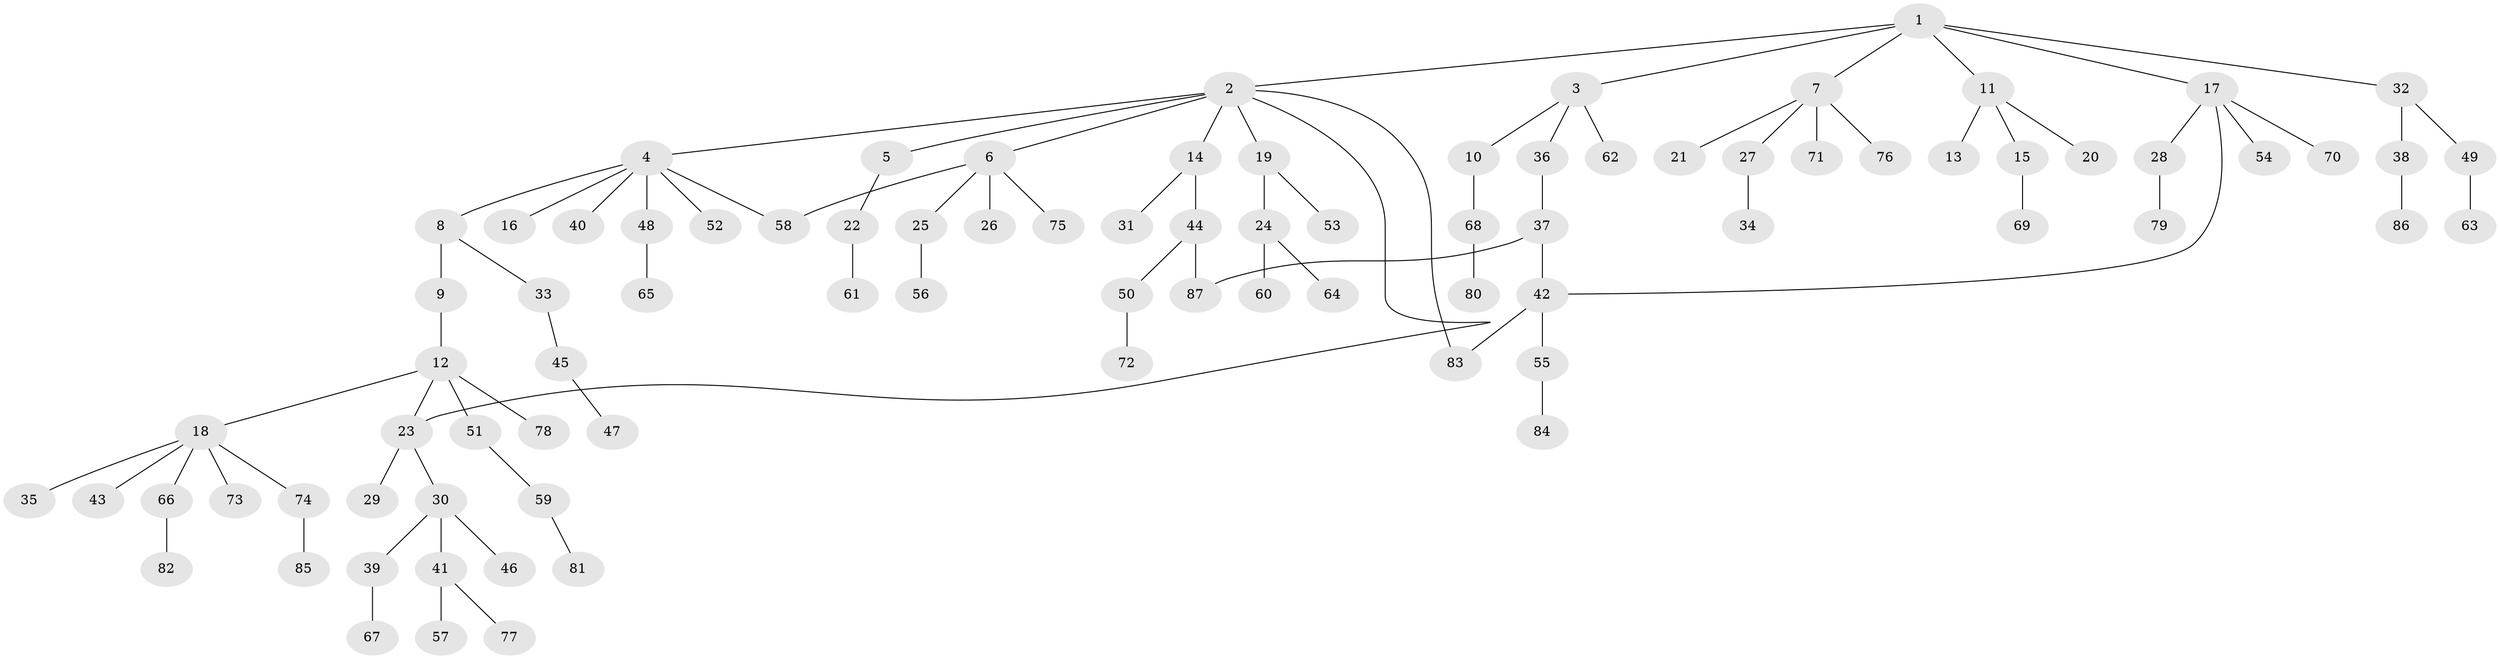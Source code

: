 // Generated by graph-tools (version 1.1) at 2025/25/03/09/25 03:25:29]
// undirected, 87 vertices, 91 edges
graph export_dot {
graph [start="1"]
  node [color=gray90,style=filled];
  1;
  2;
  3;
  4;
  5;
  6;
  7;
  8;
  9;
  10;
  11;
  12;
  13;
  14;
  15;
  16;
  17;
  18;
  19;
  20;
  21;
  22;
  23;
  24;
  25;
  26;
  27;
  28;
  29;
  30;
  31;
  32;
  33;
  34;
  35;
  36;
  37;
  38;
  39;
  40;
  41;
  42;
  43;
  44;
  45;
  46;
  47;
  48;
  49;
  50;
  51;
  52;
  53;
  54;
  55;
  56;
  57;
  58;
  59;
  60;
  61;
  62;
  63;
  64;
  65;
  66;
  67;
  68;
  69;
  70;
  71;
  72;
  73;
  74;
  75;
  76;
  77;
  78;
  79;
  80;
  81;
  82;
  83;
  84;
  85;
  86;
  87;
  1 -- 2;
  1 -- 3;
  1 -- 7;
  1 -- 11;
  1 -- 17;
  1 -- 32;
  2 -- 4;
  2 -- 5;
  2 -- 6;
  2 -- 14;
  2 -- 19;
  2 -- 23;
  2 -- 83;
  3 -- 10;
  3 -- 36;
  3 -- 62;
  4 -- 8;
  4 -- 16;
  4 -- 40;
  4 -- 48;
  4 -- 52;
  4 -- 58;
  5 -- 22;
  6 -- 25;
  6 -- 26;
  6 -- 75;
  6 -- 58;
  7 -- 21;
  7 -- 27;
  7 -- 71;
  7 -- 76;
  8 -- 9;
  8 -- 33;
  9 -- 12;
  10 -- 68;
  11 -- 13;
  11 -- 15;
  11 -- 20;
  12 -- 18;
  12 -- 51;
  12 -- 78;
  12 -- 23;
  14 -- 31;
  14 -- 44;
  15 -- 69;
  17 -- 28;
  17 -- 42;
  17 -- 54;
  17 -- 70;
  18 -- 35;
  18 -- 43;
  18 -- 66;
  18 -- 73;
  18 -- 74;
  19 -- 24;
  19 -- 53;
  22 -- 61;
  23 -- 29;
  23 -- 30;
  24 -- 60;
  24 -- 64;
  25 -- 56;
  27 -- 34;
  28 -- 79;
  30 -- 39;
  30 -- 41;
  30 -- 46;
  32 -- 38;
  32 -- 49;
  33 -- 45;
  36 -- 37;
  37 -- 87;
  37 -- 42;
  38 -- 86;
  39 -- 67;
  41 -- 57;
  41 -- 77;
  42 -- 55;
  42 -- 83;
  44 -- 50;
  44 -- 87;
  45 -- 47;
  48 -- 65;
  49 -- 63;
  50 -- 72;
  51 -- 59;
  55 -- 84;
  59 -- 81;
  66 -- 82;
  68 -- 80;
  74 -- 85;
}
